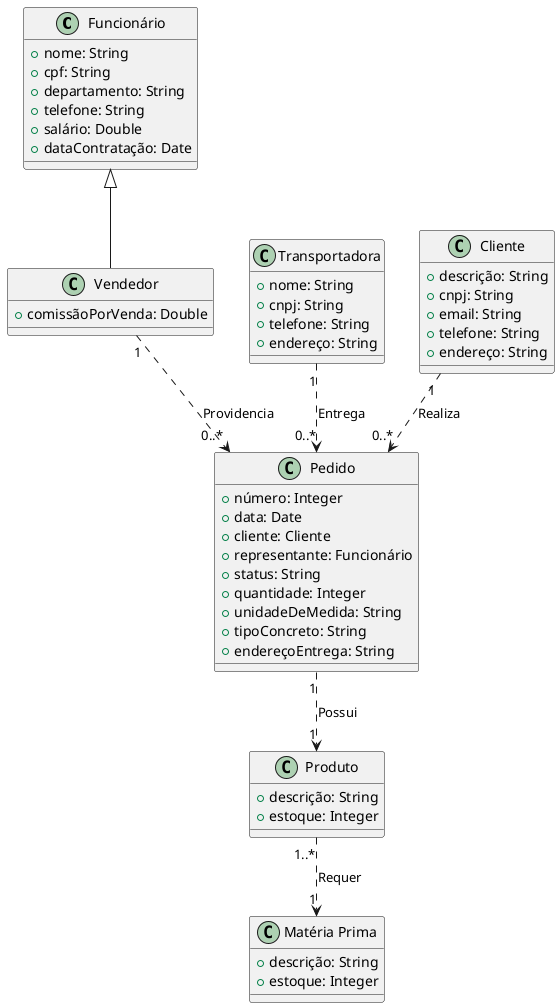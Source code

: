 ' Estudo de caso baseado no artigo de modelagem de sistemas industriais, Palazzo e Edelweizz (1998), apud Lutherer E. et al., 1994. 
' O estudo representa uma fábrica de concreto que inclui vendas, escritório e a planta industrial. 
' A planta é composta de vários receptáculos de armazenagem de cimento, areia, cascalho e água;
' um misturador para preparação do concreto; duas balanças para pesar os componentes;
' uma válvula de medição de componentes; controle de descarga de água;
'  duas esteiras de transporte para levar os ingredientes sólidos ao misturador.
' Os clientes preenchem uma ordem de pedido entregue pelo representante com o tipo 
' e quantidade de concreto para entrega em um ou mais dias pela transportadora da empresa.
' O departamento de vendas escalona a ordem e eventualmente encaminha a indústria para o encarregado de produção.
' A indústria providência a execução do pedido, através da área de produção e de matéria prima.
' A produção executa a ordem solicitando materiais que são entregues no local pelo encarregado do almoxarifado e estocagem.
' O operador das máquinas executa os controles de fabricação tendo como auxiliares os operários responsáveis 
' pela mistura dos componentes e pelo funcionário encarregado do controle de fluxo de trabalho.
' Caso algum produto da matéria prima fique abaixo do nível de segurança, 
' o encarregado da produção emite ordem para o departamento de compras providenciar o pedido da mercadoria que 
' após a entrega é verificado pelo setor de recebimento e distribuição se está entregue conforme foi feito o pedido.
' Após a fabricação, o produto é entregue na construção e o cliente efetua o pagamento 
' que é recebido pelo departamento financeiro da indústria.

@startuml 

class Funcionário {
  +nome: String
  +cpf: String
  +departamento: String 
  +telefone: String
  +salário: Double
  +dataContratação: Date
}

class Transportadora {
  +nome: String
  +cnpj: String
  +telefone: String
  +endereço: String
}

class Vendedor {
  +comissãoPorVenda: Double
}

Funcionário <|-- Vendedor


class Cliente {
  +descrição: String
  +cnpj: String
  +email: String
  +telefone: String
  +endereço: String
}

class Pedido {
  +número: Integer
  +data: Date
  +cliente: Cliente
  +representante: Funcionário
  +status: String
  +quantidade: Integer
  +unidadeDeMedida: String
  +tipoConcreto: String
  +endereçoEntrega: String
}

class "Matéria Prima" {
  +descrição: String
  +estoque: Integer
}

class Produto {
  +descrição: String
  +estoque: Integer
}

Cliente "1" ..> "0..*" Pedido :Realiza
Vendedor "1" ..> "0..*" Pedido :Providencia
Produto "1..*" ..> "1" "Matéria Prima" :Requer
Pedido "1" ..> "1" Produto :Possui
Transportadora "1" ..> "0..*" Pedido :Entrega

@enduml